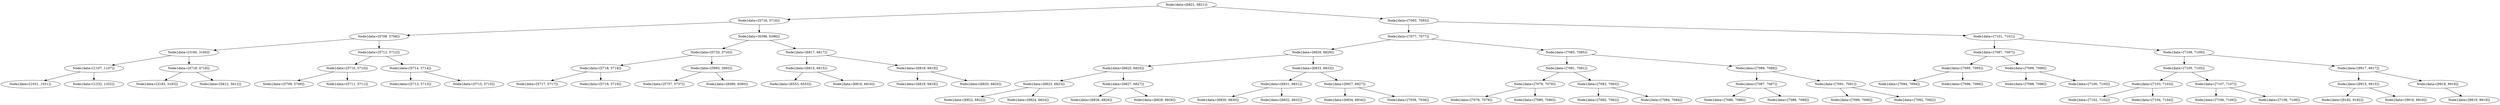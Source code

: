digraph G{
2035225037 [label="Node{data=[6821, 6821]}"]
2035225037 -> 1902069190
1902069190 [label="Node{data=[5716, 5716]}"]
1902069190 -> 1566327269
1566327269 [label="Node{data=[5708, 5708]}"]
1566327269 -> 1126454617
1126454617 [label="Node{data=[3160, 3160]}"]
1126454617 -> 1122297225
1122297225 [label="Node{data=[1107, 1107]}"]
1122297225 -> 1235151206
1235151206 [label="Node{data=[1031, 1031]}"]
1122297225 -> 1995627225
1995627225 [label="Node{data=[1332, 1332]}"]
1126454617 -> 387827651
387827651 [label="Node{data=[4718, 4718]}"]
387827651 -> 1924177924
1924177924 [label="Node{data=[3183, 3183]}"]
387827651 -> 1289462509
1289462509 [label="Node{data=[5612, 5612]}"]
1566327269 -> 740265405
740265405 [label="Node{data=[5712, 5712]}"]
740265405 -> 1439003682
1439003682 [label="Node{data=[5710, 5710]}"]
1439003682 -> 578969118
578969118 [label="Node{data=[5709, 5709]}"]
1439003682 -> 861887593
861887593 [label="Node{data=[5711, 5711]}"]
740265405 -> 1677544922
1677544922 [label="Node{data=[5714, 5714]}"]
1677544922 -> 493310435
493310435 [label="Node{data=[5713, 5713]}"]
1677544922 -> 757436159
757436159 [label="Node{data=[5715, 5715]}"]
1902069190 -> 1682973478
1682973478 [label="Node{data=[6396, 6396]}"]
1682973478 -> 1841967595
1841967595 [label="Node{data=[5720, 5720]}"]
1841967595 -> 1241878008
1241878008 [label="Node{data=[5718, 5718]}"]
1241878008 -> 1263972401
1263972401 [label="Node{data=[5717, 5717]}"]
1241878008 -> 779809646
779809646 [label="Node{data=[5719, 5719]}"]
1841967595 -> 310626851
310626851 [label="Node{data=[5993, 5993]}"]
310626851 -> 1947201478
1947201478 [label="Node{data=[5737, 5737]}"]
310626851 -> 178658894
178658894 [label="Node{data=[6080, 6080]}"]
1682973478 -> 1933471223
1933471223 [label="Node{data=[6817, 6817]}"]
1933471223 -> 2145416033
2145416033 [label="Node{data=[6815, 6815]}"]
2145416033 -> 1947910788
1947910788 [label="Node{data=[6553, 6553]}"]
2145416033 -> 1324676647
1324676647 [label="Node{data=[6816, 6816]}"]
1933471223 -> 1319463899
1319463899 [label="Node{data=[6819, 6819]}"]
1319463899 -> 841118229
841118229 [label="Node{data=[6818, 6818]}"]
1319463899 -> 277780535
277780535 [label="Node{data=[6820, 6820]}"]
2035225037 -> 2040660431
2040660431 [label="Node{data=[7093, 7093]}"]
2040660431 -> 482104979
482104979 [label="Node{data=[7077, 7077]}"]
482104979 -> 1026506187
1026506187 [label="Node{data=[6829, 6829]}"]
1026506187 -> 1501844857
1501844857 [label="Node{data=[6825, 6825]}"]
1501844857 -> 817994751
817994751 [label="Node{data=[6823, 6823]}"]
817994751 -> 1312250810
1312250810 [label="Node{data=[6822, 6822]}"]
817994751 -> 179496658
179496658 [label="Node{data=[6824, 6824]}"]
1501844857 -> 1902527840
1902527840 [label="Node{data=[6827, 6827]}"]
1902527840 -> 1296316112
1296316112 [label="Node{data=[6826, 6826]}"]
1902527840 -> 970612297
970612297 [label="Node{data=[6828, 6828]}"]
1026506187 -> 608414678
608414678 [label="Node{data=[6833, 6833]}"]
608414678 -> 1733142395
1733142395 [label="Node{data=[6831, 6831]}"]
1733142395 -> 198438900
198438900 [label="Node{data=[6830, 6830]}"]
1733142395 -> 1611714769
1611714769 [label="Node{data=[6832, 6832]}"]
608414678 -> 1496631838
1496631838 [label="Node{data=[6927, 6927]}"]
1496631838 -> 1397282876
1397282876 [label="Node{data=[6834, 6834]}"]
1496631838 -> 1198531054
1198531054 [label="Node{data=[7036, 7036]}"]
482104979 -> 562096009
562096009 [label="Node{data=[7085, 7085]}"]
562096009 -> 1587264925
1587264925 [label="Node{data=[7081, 7081]}"]
1587264925 -> 1267140426
1267140426 [label="Node{data=[7079, 7079]}"]
1267140426 -> 222179461
222179461 [label="Node{data=[7078, 7078]}"]
1267140426 -> 732176900
732176900 [label="Node{data=[7080, 7080]}"]
1587264925 -> 676332984
676332984 [label="Node{data=[7083, 7083]}"]
676332984 -> 1528756911
1528756911 [label="Node{data=[7082, 7082]}"]
676332984 -> 660099921
660099921 [label="Node{data=[7084, 7084]}"]
562096009 -> 770109884
770109884 [label="Node{data=[7089, 7089]}"]
770109884 -> 95640701
95640701 [label="Node{data=[7087, 7087]}"]
95640701 -> 701760998
701760998 [label="Node{data=[7086, 7086]}"]
95640701 -> 1282611542
1282611542 [label="Node{data=[7088, 7088]}"]
770109884 -> 1451387509
1451387509 [label="Node{data=[7091, 7091]}"]
1451387509 -> 1238209644
1238209644 [label="Node{data=[7090, 7090]}"]
1451387509 -> 1086276486
1086276486 [label="Node{data=[7092, 7092]}"]
2040660431 -> 349330286
349330286 [label="Node{data=[7101, 7101]}"]
349330286 -> 1371953731
1371953731 [label="Node{data=[7097, 7097]}"]
1371953731 -> 1947060963
1947060963 [label="Node{data=[7095, 7095]}"]
1947060963 -> 1309934743
1309934743 [label="Node{data=[7094, 7094]}"]
1947060963 -> 1209741072
1209741072 [label="Node{data=[7096, 7096]}"]
1371953731 -> 728526866
728526866 [label="Node{data=[7099, 7099]}"]
728526866 -> 833420622
833420622 [label="Node{data=[7098, 7098]}"]
728526866 -> 1601333072
1601333072 [label="Node{data=[7100, 7100]}"]
349330286 -> 1317052417
1317052417 [label="Node{data=[7109, 7109]}"]
1317052417 -> 103068963
103068963 [label="Node{data=[7105, 7105]}"]
103068963 -> 1354001956
1354001956 [label="Node{data=[7103, 7103]}"]
1354001956 -> 472959877
472959877 [label="Node{data=[7102, 7102]}"]
1354001956 -> 1467740330
1467740330 [label="Node{data=[7104, 7104]}"]
103068963 -> 1951783627
1951783627 [label="Node{data=[7107, 7107]}"]
1951783627 -> 123948843
123948843 [label="Node{data=[7106, 7106]}"]
1951783627 -> 487964833
487964833 [label="Node{data=[7108, 7108]}"]
1317052417 -> 358849801
358849801 [label="Node{data=[9917, 9917]}"]
358849801 -> 1337626348
1337626348 [label="Node{data=[9915, 9915]}"]
1337626348 -> 1388157479
1388157479 [label="Node{data=[9182, 9182]}"]
1337626348 -> 1629378585
1629378585 [label="Node{data=[9916, 9916]}"]
358849801 -> 1746668262
1746668262 [label="Node{data=[9918, 9918]}"]
1746668262 -> 1942631655
1942631655 [label="Node{data=[9919, 9919]}"]
}